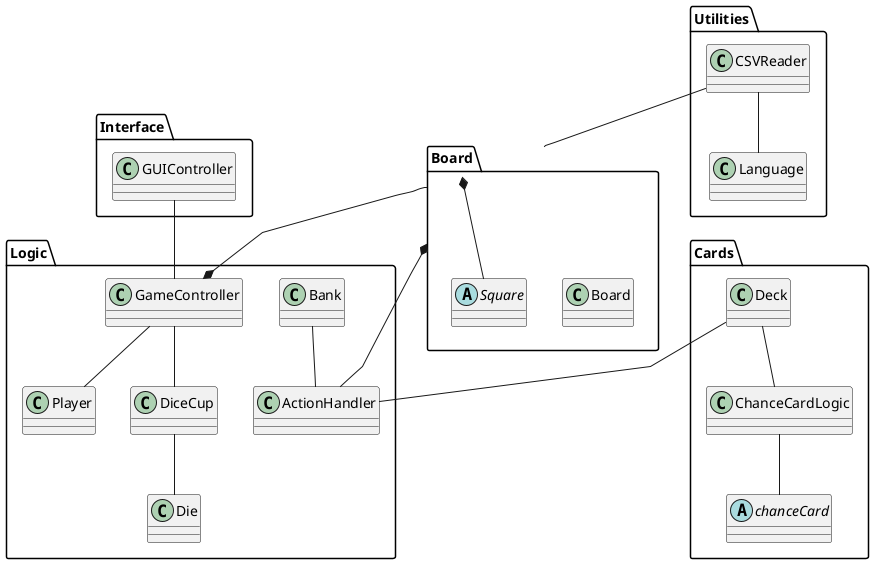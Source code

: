 @startuml
'https://plantuml.com/class-diagram
skinparam groupInheritance 2

skinparam linetype polyline

package Board
{
     class Board {
    }
     abstract class Square {
     }
}
package Cards
{
   abstract class chanceCard{
   }
   class Deck{
   }
   class ChanceCardLogic{
   }

}

package Logic{
     class Player{
     }
     class Die {
     }

     class DiceCup {
     }
     class Bank {
     }
     class ActionHandler {
     }
     class GameController {
     }
}
package Interface{
class GUIController{

}

}
package Utilities
{
  class CSVReader{
  }
  class Language{
  }
}



GameController -u- GUIController
Bank -- ActionHandler
GameController -- DiceCup
DiceCup -- Die
GameController -d- Player

ActionHandler -u- Deck
GameController *-u- Board
Board *-d- Square


Deck -- ChanceCardLogic
ChanceCardLogic -- chanceCard


Board -u- CSVReader
Board *- ActionHandler
CSVReader -- Language






@enduml